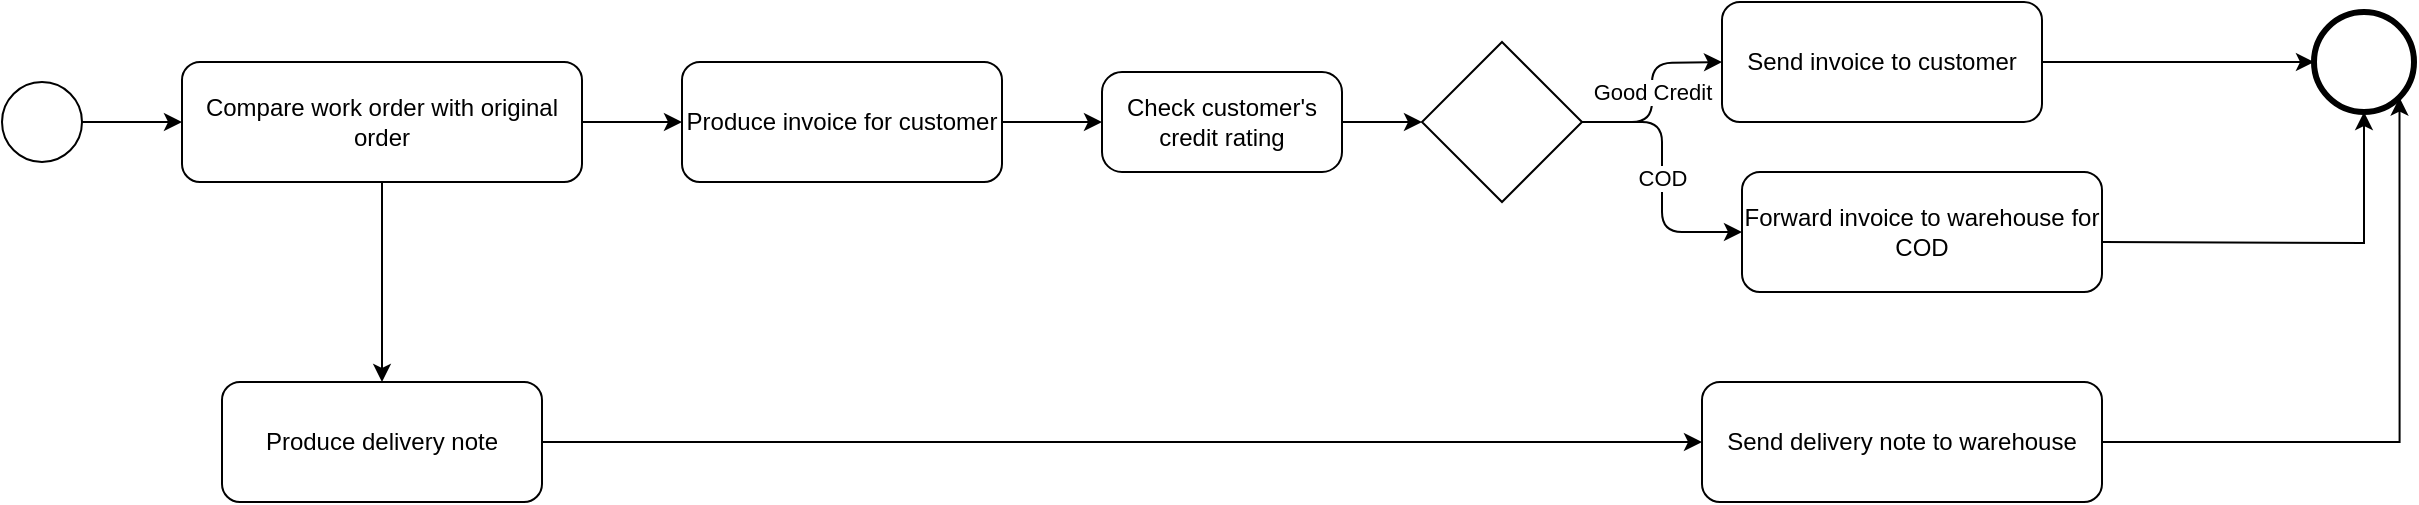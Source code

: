 <mxfile version="24.8.0">
  <diagram name="Produce Invoice and Delivery Note BPMN" id="BZNICkMQoJocDhWyYyHb">
    <mxGraphModel dx="1426" dy="783" grid="1" gridSize="10" guides="1" tooltips="1" connect="1" arrows="1" fold="1" page="1" pageScale="1" pageWidth="827" pageHeight="1169" math="0" shadow="0">
      <root>
        <mxCell id="0" />
        <mxCell id="1" parent="0" />
        <mxCell id="3HK6NQ19mwrpIGu4Z_Xl-1" value="" style="ellipse;whiteSpace=wrap;html=1;aspect=fixed;" parent="1" vertex="1">
          <mxGeometry x="60" y="40" width="40" height="40" as="geometry" />
        </mxCell>
        <mxCell id="3HK6NQ19mwrpIGu4Z_Xl-2" value="Compare work order with original order" style="rounded=1;whiteSpace=wrap;html=1;fontSize=12;" parent="1" vertex="1">
          <mxGeometry x="150" y="30" width="200" height="60" as="geometry" />
        </mxCell>
        <mxCell id="3HK6NQ19mwrpIGu4Z_Xl-3" style="edgeStyle=orthogonalEdgeStyle;html=1;" parent="1" source="3HK6NQ19mwrpIGu4Z_Xl-1" target="3HK6NQ19mwrpIGu4Z_Xl-2" edge="1">
          <mxGeometry relative="1" as="geometry" />
        </mxCell>
        <mxCell id="3HK6NQ19mwrpIGu4Z_Xl-4" value="Produce invoice for customer" style="rounded=1;whiteSpace=wrap;html=1;fontSize=12;" parent="1" vertex="1">
          <mxGeometry x="400" y="30" width="160" height="60" as="geometry" />
        </mxCell>
        <mxCell id="3HK6NQ19mwrpIGu4Z_Xl-5" style="edgeStyle=orthogonalEdgeStyle;html=1;" parent="1" source="3HK6NQ19mwrpIGu4Z_Xl-2" target="3HK6NQ19mwrpIGu4Z_Xl-4" edge="1">
          <mxGeometry relative="1" as="geometry" />
        </mxCell>
        <mxCell id="3HK6NQ19mwrpIGu4Z_Xl-6" value="Produce delivery note" style="rounded=1;whiteSpace=wrap;html=1;fontSize=12;" parent="1" vertex="1">
          <mxGeometry x="170" y="190" width="160" height="60" as="geometry" />
        </mxCell>
        <mxCell id="3HK6NQ19mwrpIGu4Z_Xl-7" style="edgeStyle=orthogonalEdgeStyle;html=1;" parent="1" source="3HK6NQ19mwrpIGu4Z_Xl-2" target="3HK6NQ19mwrpIGu4Z_Xl-6" edge="1">
          <mxGeometry relative="1" as="geometry" />
        </mxCell>
        <mxCell id="3HK6NQ19mwrpIGu4Z_Xl-8" value="" style="rhombus;whiteSpace=wrap;html=1;" parent="1" vertex="1">
          <mxGeometry x="770" y="20" width="80" height="80" as="geometry" />
        </mxCell>
        <mxCell id="nHAzk-CRwnk1eMTdFIy4-4" style="edgeStyle=orthogonalEdgeStyle;rounded=0;orthogonalLoop=1;jettySize=auto;html=1;" edge="1" parent="1" source="3HK6NQ19mwrpIGu4Z_Xl-10" target="3HK6NQ19mwrpIGu4Z_Xl-19">
          <mxGeometry relative="1" as="geometry" />
        </mxCell>
        <mxCell id="3HK6NQ19mwrpIGu4Z_Xl-10" value="Send invoice to customer" style="rounded=1;whiteSpace=wrap;html=1;fontSize=12;" parent="1" vertex="1">
          <mxGeometry x="920" width="160" height="60" as="geometry" />
        </mxCell>
        <mxCell id="3HK6NQ19mwrpIGu4Z_Xl-11" value="Good Credit" style="edgeStyle=orthogonalEdgeStyle;html=1;" parent="1" source="3HK6NQ19mwrpIGu4Z_Xl-8" edge="1">
          <mxGeometry relative="1" as="geometry">
            <mxPoint x="920" y="30" as="targetPoint" />
          </mxGeometry>
        </mxCell>
        <mxCell id="nHAzk-CRwnk1eMTdFIy4-2" style="edgeStyle=orthogonalEdgeStyle;rounded=0;orthogonalLoop=1;jettySize=auto;html=1;entryX=0.5;entryY=1;entryDx=0;entryDy=0;entryPerimeter=0;" edge="1" parent="1" target="3HK6NQ19mwrpIGu4Z_Xl-19">
          <mxGeometry relative="1" as="geometry">
            <mxPoint x="1440" y="120" as="targetPoint" />
            <mxPoint x="1110" y="120" as="sourcePoint" />
          </mxGeometry>
        </mxCell>
        <mxCell id="3HK6NQ19mwrpIGu4Z_Xl-12" value="Forward invoice to warehouse for COD" style="rounded=1;whiteSpace=wrap;html=1;fontSize=12;" parent="1" vertex="1">
          <mxGeometry x="930" y="85" width="180" height="60" as="geometry" />
        </mxCell>
        <mxCell id="3HK6NQ19mwrpIGu4Z_Xl-13" value="COD" style="edgeStyle=orthogonalEdgeStyle;html=1;" parent="1" source="3HK6NQ19mwrpIGu4Z_Xl-8" target="3HK6NQ19mwrpIGu4Z_Xl-12" edge="1">
          <mxGeometry relative="1" as="geometry" />
        </mxCell>
        <mxCell id="3HK6NQ19mwrpIGu4Z_Xl-14" value="Send delivery note to warehouse" style="rounded=1;whiteSpace=wrap;html=1;fontSize=12;" parent="1" vertex="1">
          <mxGeometry x="910" y="190" width="200" height="60" as="geometry" />
        </mxCell>
        <mxCell id="3HK6NQ19mwrpIGu4Z_Xl-15" style="edgeStyle=orthogonalEdgeStyle;html=1;" parent="1" source="3HK6NQ19mwrpIGu4Z_Xl-6" target="3HK6NQ19mwrpIGu4Z_Xl-14" edge="1">
          <mxGeometry relative="1" as="geometry" />
        </mxCell>
        <mxCell id="3HK6NQ19mwrpIGu4Z_Xl-19" value="" style="points=[[0.145,0.145,0],[0.5,0,0],[0.855,0.145,0],[1,0.5,0],[0.855,0.855,0],[0.5,1,0],[0.145,0.855,0],[0,0.5,0]];shape=mxgraph.bpmn.event;html=1;verticalLabelPosition=bottom;labelBackgroundColor=#ffffff;verticalAlign=top;align=center;perimeter=ellipsePerimeter;outlineConnect=0;aspect=fixed;outline=end;symbol=terminate2;" parent="1" vertex="1">
          <mxGeometry x="1216" y="5" width="50" height="50" as="geometry" />
        </mxCell>
        <mxCell id="3HK6NQ19mwrpIGu4Z_Xl-22" style="edgeStyle=orthogonalEdgeStyle;rounded=0;orthogonalLoop=1;jettySize=auto;html=1;" parent="1" source="3HK6NQ19mwrpIGu4Z_Xl-20" target="3HK6NQ19mwrpIGu4Z_Xl-8" edge="1">
          <mxGeometry relative="1" as="geometry" />
        </mxCell>
        <mxCell id="3HK6NQ19mwrpIGu4Z_Xl-20" value="Check customer&#39;s credit rating" style="points=[[0.25,0,0],[0.5,0,0],[0.75,0,0],[1,0.25,0],[1,0.5,0],[1,0.75,0],[0.75,1,0],[0.5,1,0],[0.25,1,0],[0,0.75,0],[0,0.5,0],[0,0.25,0]];shape=mxgraph.bpmn.task;whiteSpace=wrap;rectStyle=rounded;size=10;html=1;container=1;expand=0;collapsible=0;taskMarker=abstract;" parent="1" vertex="1">
          <mxGeometry x="610" y="35" width="120" height="50" as="geometry" />
        </mxCell>
        <mxCell id="3HK6NQ19mwrpIGu4Z_Xl-21" style="edgeStyle=orthogonalEdgeStyle;rounded=0;orthogonalLoop=1;jettySize=auto;html=1;entryX=0;entryY=0.5;entryDx=0;entryDy=0;entryPerimeter=0;" parent="1" source="3HK6NQ19mwrpIGu4Z_Xl-4" target="3HK6NQ19mwrpIGu4Z_Xl-20" edge="1">
          <mxGeometry relative="1" as="geometry" />
        </mxCell>
        <mxCell id="nHAzk-CRwnk1eMTdFIy4-5" style="edgeStyle=orthogonalEdgeStyle;rounded=0;orthogonalLoop=1;jettySize=auto;html=1;entryX=0.855;entryY=0.855;entryDx=0;entryDy=0;entryPerimeter=0;" edge="1" parent="1" source="3HK6NQ19mwrpIGu4Z_Xl-14" target="3HK6NQ19mwrpIGu4Z_Xl-19">
          <mxGeometry relative="1" as="geometry" />
        </mxCell>
      </root>
    </mxGraphModel>
  </diagram>
</mxfile>
